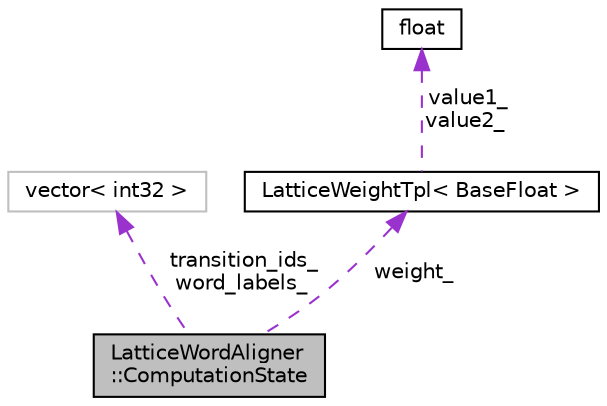 digraph "LatticeWordAligner::ComputationState"
{
  edge [fontname="Helvetica",fontsize="10",labelfontname="Helvetica",labelfontsize="10"];
  node [fontname="Helvetica",fontsize="10",shape=record];
  Node1 [label="LatticeWordAligner\l::ComputationState",height=0.2,width=0.4,color="black", fillcolor="grey75", style="filled", fontcolor="black"];
  Node2 -> Node1 [dir="back",color="darkorchid3",fontsize="10",style="dashed",label=" transition_ids_\nword_labels_" ,fontname="Helvetica"];
  Node2 [label="vector\< int32 \>",height=0.2,width=0.4,color="grey75", fillcolor="white", style="filled"];
  Node3 -> Node1 [dir="back",color="darkorchid3",fontsize="10",style="dashed",label=" weight_" ,fontname="Helvetica"];
  Node3 [label="LatticeWeightTpl\< BaseFloat \>",height=0.2,width=0.4,color="black", fillcolor="white", style="filled",URL="$classfst_1_1LatticeWeightTpl.html"];
  Node4 -> Node3 [dir="back",color="darkorchid3",fontsize="10",style="dashed",label=" value1_\nvalue2_" ,fontname="Helvetica"];
  Node4 [label="float",height=0.2,width=0.4,color="black", fillcolor="white", style="filled",URL="$classfloat.html"];
}
